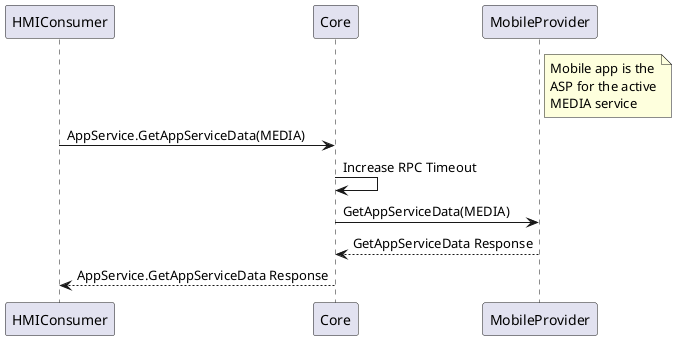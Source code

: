 @startuml GetAppServiceData_HMI_ASC
participant HMIConsumer
participant Core
participant MobileProvider

note right of MobileProvider: Mobile app is the\nASP for the active\nMEDIA service

HMIConsumer -> Core: AppService.GetAppServiceData(MEDIA)
Core -> Core : Increase RPC Timeout
Core -> MobileProvider: GetAppServiceData(MEDIA)
MobileProvider --> Core: GetAppServiceData Response
Core --> HMIConsumer: AppService.GetAppServiceData Response

@enduml